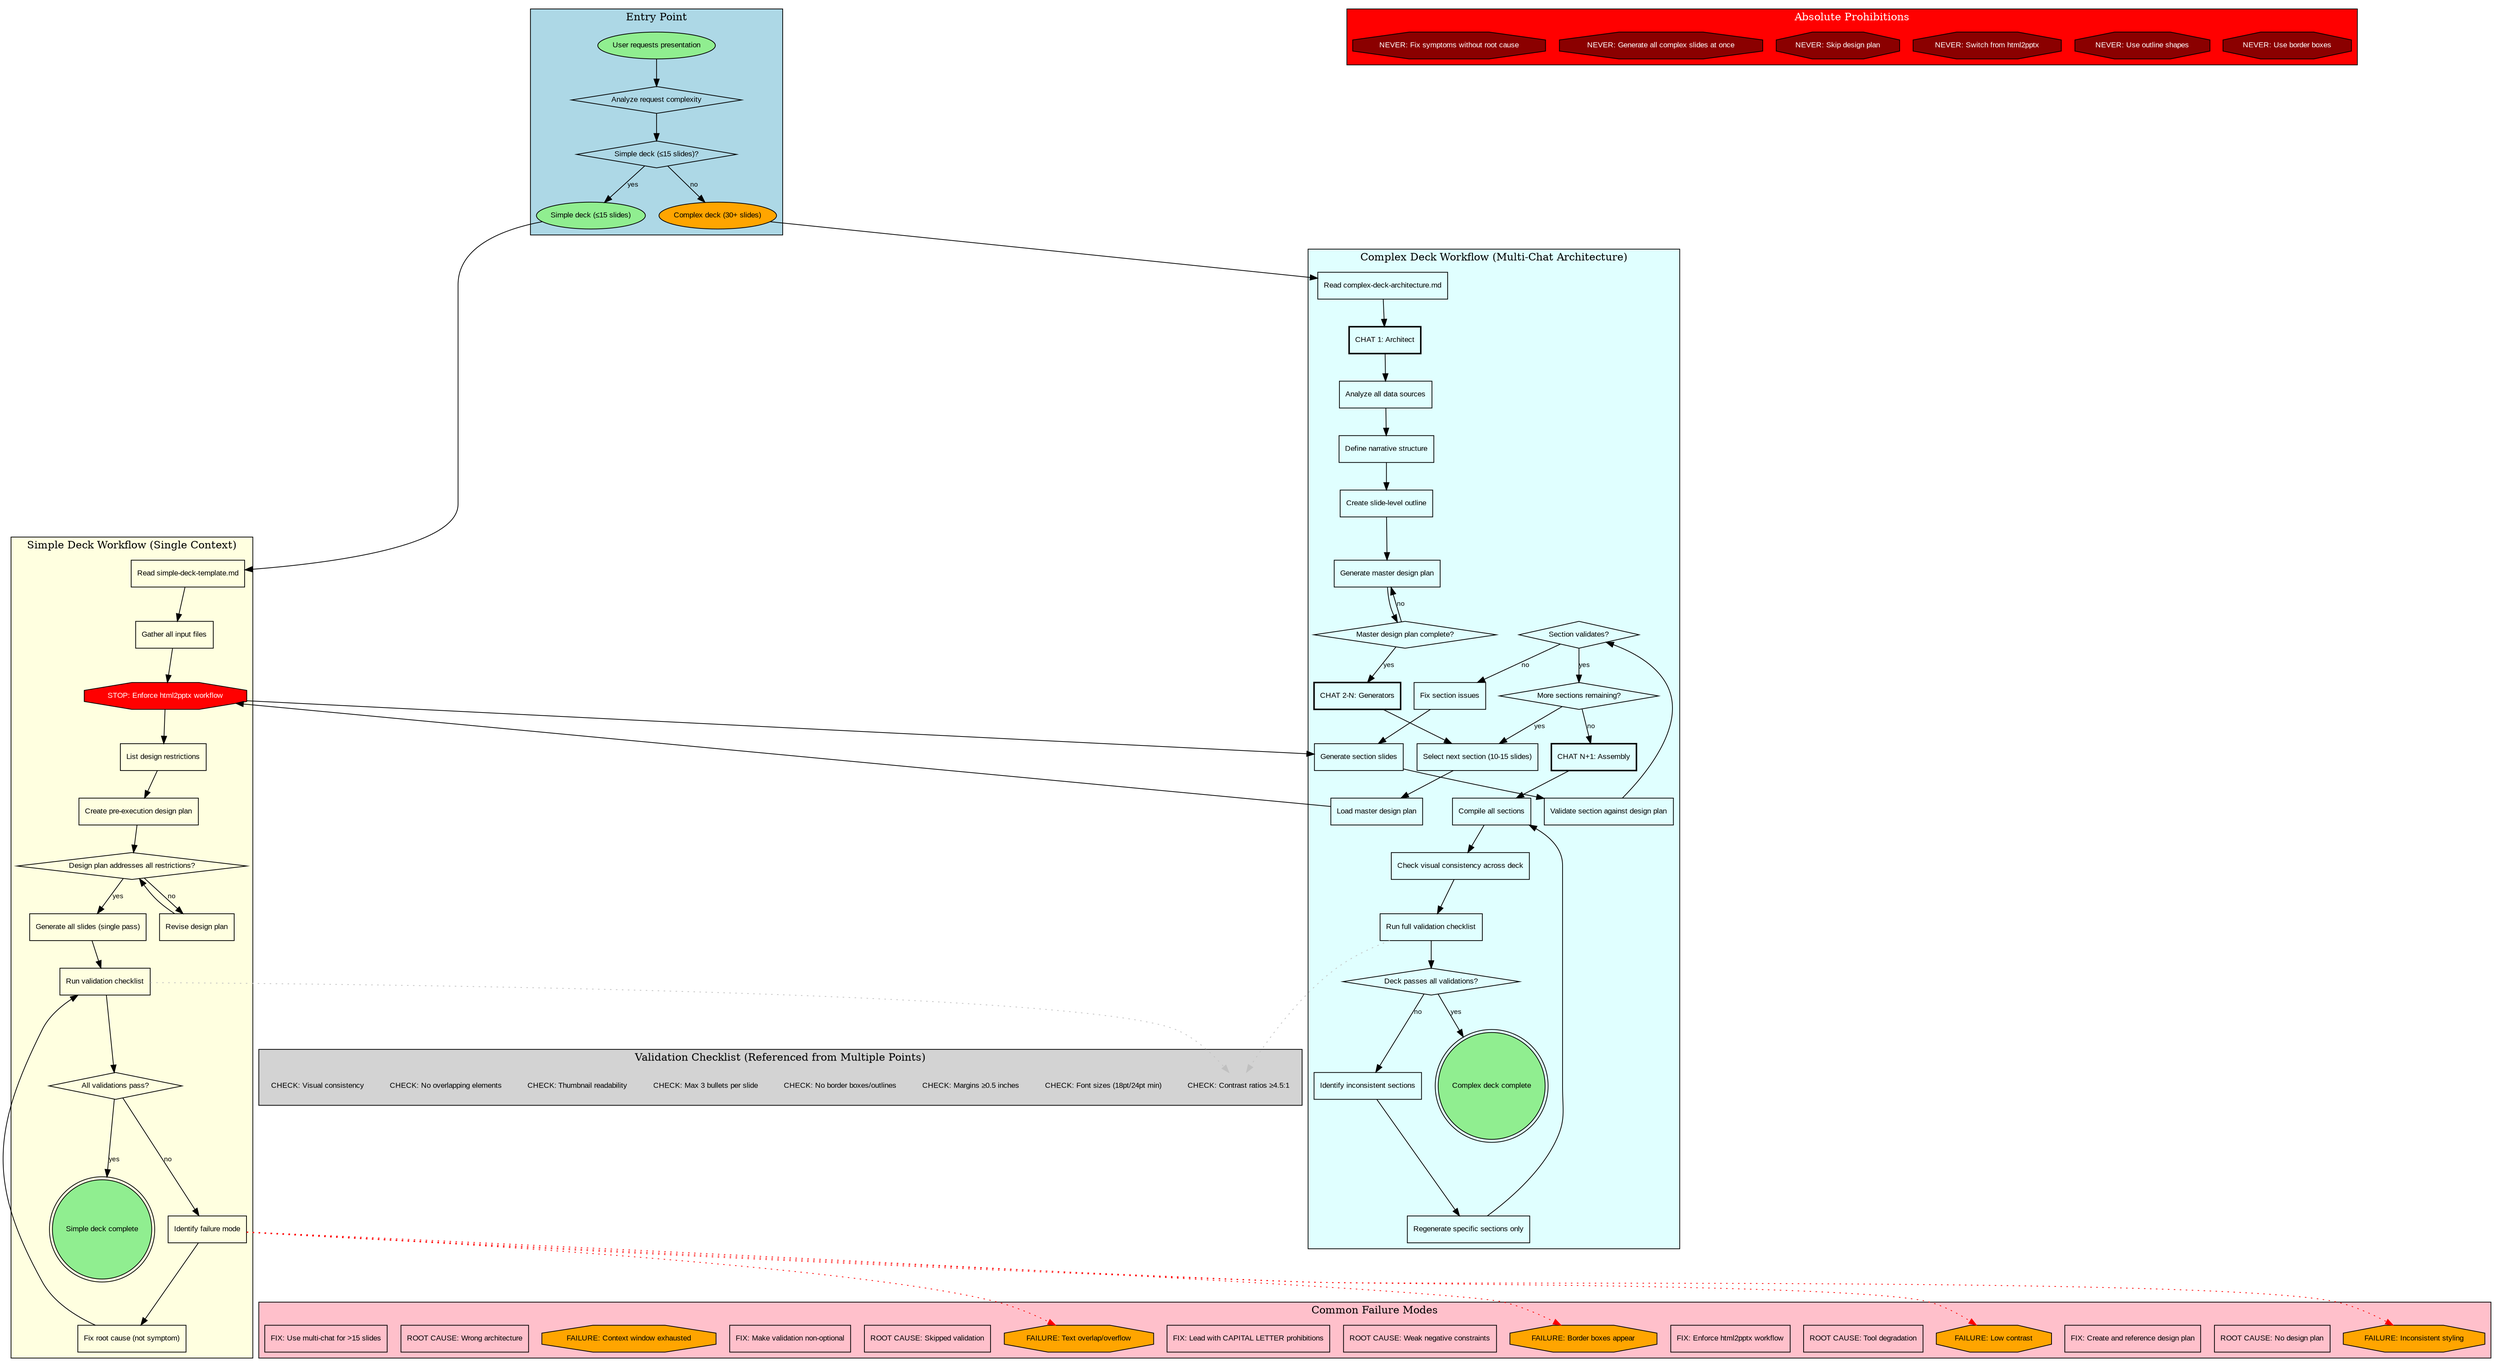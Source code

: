 digraph pptx_generation_workflow {
    // PowerPoint Generation Workflow
    // Using semantic shapes and readable quoted strings per GraphViz best practices
    // Reference: https://blog.fsck.com/2025/09/29/using-graphviz-for-claudemd/
    
    // Graph styling
    rankdir=TB;
    node [fontname="Arial", fontsize=10];
    edge [fontname="Arial", fontsize=9];
    
    // ========== ENTRY POINT ==========
    subgraph cluster_entry {
        label="Entry Point";
        style=filled;
        fillcolor=lightblue;
        
        "User requests presentation" [shape=ellipse, style=filled, fillcolor=lightgreen];
        "Analyze request complexity" [shape=diamond];
        "Simple deck (≤15 slides)?" [shape=diamond];
        "Complex deck (30+ slides)" [shape=ellipse, style=filled, fillcolor=orange];
        "Simple deck (≤15 slides)" [shape=ellipse, style=filled, fillcolor=lightgreen];
        
        "User requests presentation" -> "Analyze request complexity";
        "Analyze request complexity" -> "Simple deck (≤15 slides)?";
        "Simple deck (≤15 slides)?" -> "Simple deck (≤15 slides)" [label="yes"];
        "Simple deck (≤15 slides)?" -> "Complex deck (30+ slides)" [label="no"];
    }
    
    // ========== SIMPLE DECK WORKFLOW ==========
    subgraph cluster_simple {
        label="Simple Deck Workflow (Single Context)";
        style=filled;
        fillcolor=lightyellow;
        
        "Read simple-deck-template.md" [shape=box];
        "Gather all input files" [shape=box];
        "STOP: Enforce html2pptx workflow" [shape=octagon, style=filled, fillcolor=red, fontcolor=white];
        "List design restrictions" [shape=box];
        "Create pre-execution design plan" [shape=box];
        "Design plan addresses all restrictions?" [shape=diamond];
        "Revise design plan" [shape=box];
        "Generate all slides (single pass)" [shape=box];
        "Run validation checklist" [shape=box];
        "All validations pass?" [shape=diamond];
        "Identify failure mode" [shape=box];
        "Fix root cause (not symptom)" [shape=box];
        "Simple deck complete" [shape=doublecircle, style=filled, fillcolor=lightgreen];
        
        "Simple deck (≤15 slides)" -> "Read simple-deck-template.md";
        "Read simple-deck-template.md" -> "Gather all input files";
        "Gather all input files" -> "STOP: Enforce html2pptx workflow";
        "STOP: Enforce html2pptx workflow" -> "List design restrictions";
        "List design restrictions" -> "Create pre-execution design plan";
        "Create pre-execution design plan" -> "Design plan addresses all restrictions?";
        "Design plan addresses all restrictions?" -> "Revise design plan" [label="no"];
        "Design plan addresses all restrictions?" -> "Generate all slides (single pass)" [label="yes"];
        "Revise design plan" -> "Design plan addresses all restrictions?";
        "Generate all slides (single pass)" -> "Run validation checklist";
        "Run validation checklist" -> "All validations pass?";
        "All validations pass?" -> "Simple deck complete" [label="yes"];
        "All validations pass?" -> "Identify failure mode" [label="no"];
        "Identify failure mode" -> "Fix root cause (not symptom)";
        "Fix root cause (not symptom)" -> "Run validation checklist";
    }
    
    // ========== COMPLEX DECK WORKFLOW ==========
    subgraph cluster_complex {
        label="Complex Deck Workflow (Multi-Chat Architecture)";
        style=filled;
        fillcolor=lightcyan;
        
        "Read complex-deck-architecture.md" [shape=box];
        
        // Architect Chat
        "CHAT 1: Architect" [shape=box, style=bold, fillcolor=yellow];
        "Analyze all data sources" [shape=box];
        "Define narrative structure" [shape=box];
        "Create slide-level outline" [shape=box];
        "Generate master design plan" [shape=box];
        "Master design plan complete?" [shape=diamond];
        
        // Generator Chats
        "CHAT 2-N: Generators" [shape=box, style=bold, fillcolor=yellow];
        "Select next section (10-15 slides)" [shape=box];
        "Load master design plan" [shape=box];
        "STOP: Enforce html2pptx workflow" [shape=octagon, style=filled, fillcolor=red, fontcolor=white];
        "Generate section slides" [shape=box];
        "Validate section against design plan" [shape=box];
        "Section validates?" [shape=diamond];
        "Fix section issues" [shape=box];
        "More sections remaining?" [shape=diamond];
        
        // Assembly Chat
        "CHAT N+1: Assembly" [shape=box, style=bold, fillcolor=yellow];
        "Compile all sections" [shape=box];
        "Check visual consistency across deck" [shape=box];
        "Run full validation checklist" [shape=box];
        "Deck passes all validations?" [shape=diamond];
        "Identify inconsistent sections" [shape=box];
        "Regenerate specific sections only" [shape=box];
        "Complex deck complete" [shape=doublecircle, style=filled, fillcolor=lightgreen];
        
        "Complex deck (30+ slides)" -> "Read complex-deck-architecture.md";
        "Read complex-deck-architecture.md" -> "CHAT 1: Architect";
        "CHAT 1: Architect" -> "Analyze all data sources";
        "Analyze all data sources" -> "Define narrative structure";
        "Define narrative structure" -> "Create slide-level outline";
        "Create slide-level outline" -> "Generate master design plan";
        "Generate master design plan" -> "Master design plan complete?";
        "Master design plan complete?" -> "Generate master design plan" [label="no"];
        "Master design plan complete?" -> "CHAT 2-N: Generators" [label="yes"];
        
        "CHAT 2-N: Generators" -> "Select next section (10-15 slides)";
        "Select next section (10-15 slides)" -> "Load master design plan";
        "Load master design plan" -> "STOP: Enforce html2pptx workflow";
        "STOP: Enforce html2pptx workflow" -> "Generate section slides";
        "Generate section slides" -> "Validate section against design plan";
        "Validate section against design plan" -> "Section validates?";
        "Section validates?" -> "Fix section issues" [label="no"];
        "Section validates?" -> "More sections remaining?" [label="yes"];
        "Fix section issues" -> "Generate section slides";
        "More sections remaining?" -> "Select next section (10-15 slides)" [label="yes"];
        "More sections remaining?" -> "CHAT N+1: Assembly" [label="no"];
        
        "CHAT N+1: Assembly" -> "Compile all sections";
        "Compile all sections" -> "Check visual consistency across deck";
        "Check visual consistency across deck" -> "Run full validation checklist";
        "Run full validation checklist" -> "Deck passes all validations?";
        "Deck passes all validations?" -> "Complex deck complete" [label="yes"];
        "Deck passes all validations?" -> "Identify inconsistent sections" [label="no"];
        "Identify inconsistent sections" -> "Regenerate specific sections only";
        "Regenerate specific sections only" -> "Compile all sections";
    }
    
    // ========== VALIDATION SUBPROCESS ==========
    subgraph cluster_validation {
        label="Validation Checklist (Referenced from Multiple Points)";
        style=filled;
        fillcolor=lightgray;
        
        "CHECK: Contrast ratios ≥4.5:1" [shape=plaintext];
        "CHECK: Font sizes (18pt/24pt min)" [shape=plaintext];
        "CHECK: Margins ≥0.5 inches" [shape=plaintext];
        "CHECK: No border boxes/outlines" [shape=plaintext];
        "CHECK: Max 3 bullets per slide" [shape=plaintext];
        "CHECK: Thumbnail readability" [shape=plaintext];
        "CHECK: No overlapping elements" [shape=plaintext];
        "CHECK: Visual consistency" [shape=plaintext];
    }
    
    // ========== FAILURE MODES AND RECOVERY ==========
    subgraph cluster_failures {
        label="Common Failure Modes";
        style=filled;
        fillcolor=pink;
        
        "FAILURE: Inconsistent styling" [shape=octagon, style=filled, fillcolor=orange];
        "ROOT CAUSE: No design plan" [shape=box];
        "FIX: Create and reference design plan" [shape=box];
        
        "FAILURE: Text overlap/overflow" [shape=octagon, style=filled, fillcolor=orange];
        "ROOT CAUSE: Tool degradation" [shape=box];
        "FIX: Enforce html2pptx workflow" [shape=box];
        
        "FAILURE: Border boxes appear" [shape=octagon, style=filled, fillcolor=orange];
        "ROOT CAUSE: Weak negative constraints" [shape=box];
        "FIX: Lead with CAPITAL LETTER prohibitions" [shape=box];
        
        "FAILURE: Low contrast" [shape=octagon, style=filled, fillcolor=orange];
        "ROOT CAUSE: Skipped validation" [shape=box];
        "FIX: Make validation non-optional" [shape=box];
        
        "FAILURE: Context window exhausted" [shape=octagon, style=filled, fillcolor=orange];
        "ROOT CAUSE: Wrong architecture" [shape=box];
        "FIX: Use multi-chat for >15 slides" [shape=box];
    }
    
    // ========== ABSOLUTE WARNINGS ==========
    subgraph cluster_warnings {
        label="Absolute Prohibitions";
        style=filled;
        fillcolor=red;
        fontcolor=white;
        
        "NEVER: Use border boxes" [shape=octagon, style=filled, fillcolor=darkred, fontcolor=white];
        "NEVER: Use outline shapes" [shape=octagon, style=filled, fillcolor=darkred, fontcolor=white];
        "NEVER: Switch from html2pptx" [shape=octagon, style=filled, fillcolor=darkred, fontcolor=white];
        "NEVER: Skip design plan" [shape=octagon, style=filled, fillcolor=darkred, fontcolor=white];
        "NEVER: Generate all complex slides at once" [shape=octagon, style=filled, fillcolor=darkred, fontcolor=white];
        "NEVER: Fix symptoms without root cause" [shape=octagon, style=filled, fillcolor=darkred, fontcolor=white];
    }
    
    // Cross-references showing validation integration
    "Run validation checklist" -> "CHECK: Contrast ratios ≥4.5:1" [style=dotted, color=gray];
    "Run full validation checklist" -> "CHECK: Contrast ratios ≥4.5:1" [style=dotted, color=gray];
    
    // Failure mode references
    "Identify failure mode" -> "FAILURE: Inconsistent styling" [style=dotted, color=red];
    "Identify failure mode" -> "FAILURE: Text overlap/overflow" [style=dotted, color=red];
    "Identify failure mode" -> "FAILURE: Border boxes appear" [style=dotted, color=red];
    "Identify failure mode" -> "FAILURE: Low contrast" [style=dotted, color=red];
}
